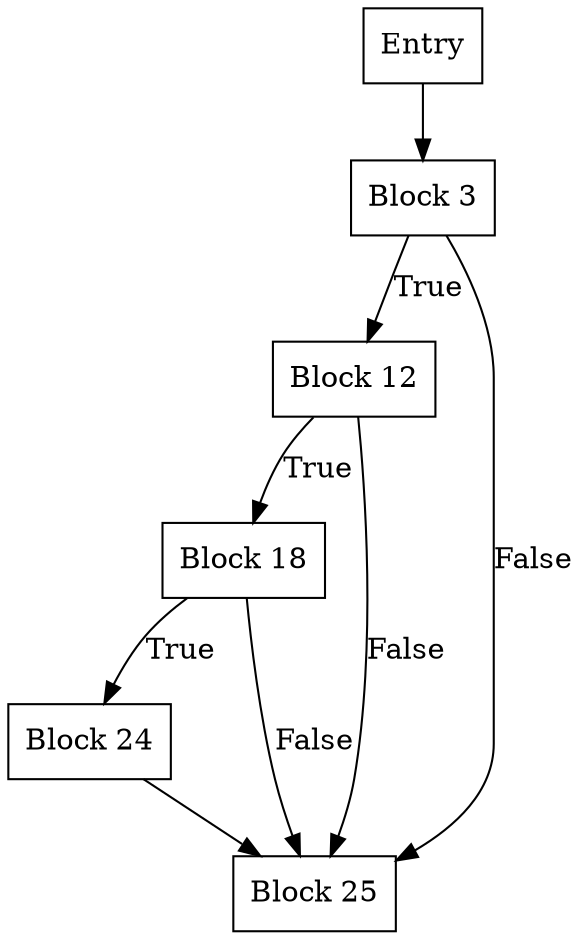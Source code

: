 digraph CFG {
    // Nodes
    node [shape=box];
    Entry [label="Entry"];
    Block_3 [label="Block 3"];
    Block_12 [label="Block 12"];
    Block_18 [label="Block 18"];
    Block_24 [label="Block 24"];
    Block_25 [label="Block 25"];

    // Edges
    Entry -> Block_3;
    Block_3 -> Block_12 [label="True"];
    Block_3 -> Block_25 [label="False"];
    Block_12 -> Block_18 [label="True"];
    Block_12 -> Block_25 [label="False"];
    Block_18 -> Block_24 [label="True"];
    Block_18 -> Block_25 [label="False"];
    Block_24 -> Block_25;
}
